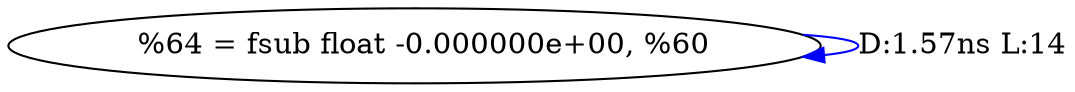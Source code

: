 digraph {
Node0x3e70ae0[label="  %64 = fsub float -0.000000e+00, %60"];
Node0x3e70ae0 -> Node0x3e70ae0[label="D:1.57ns L:14",color=blue];
}
